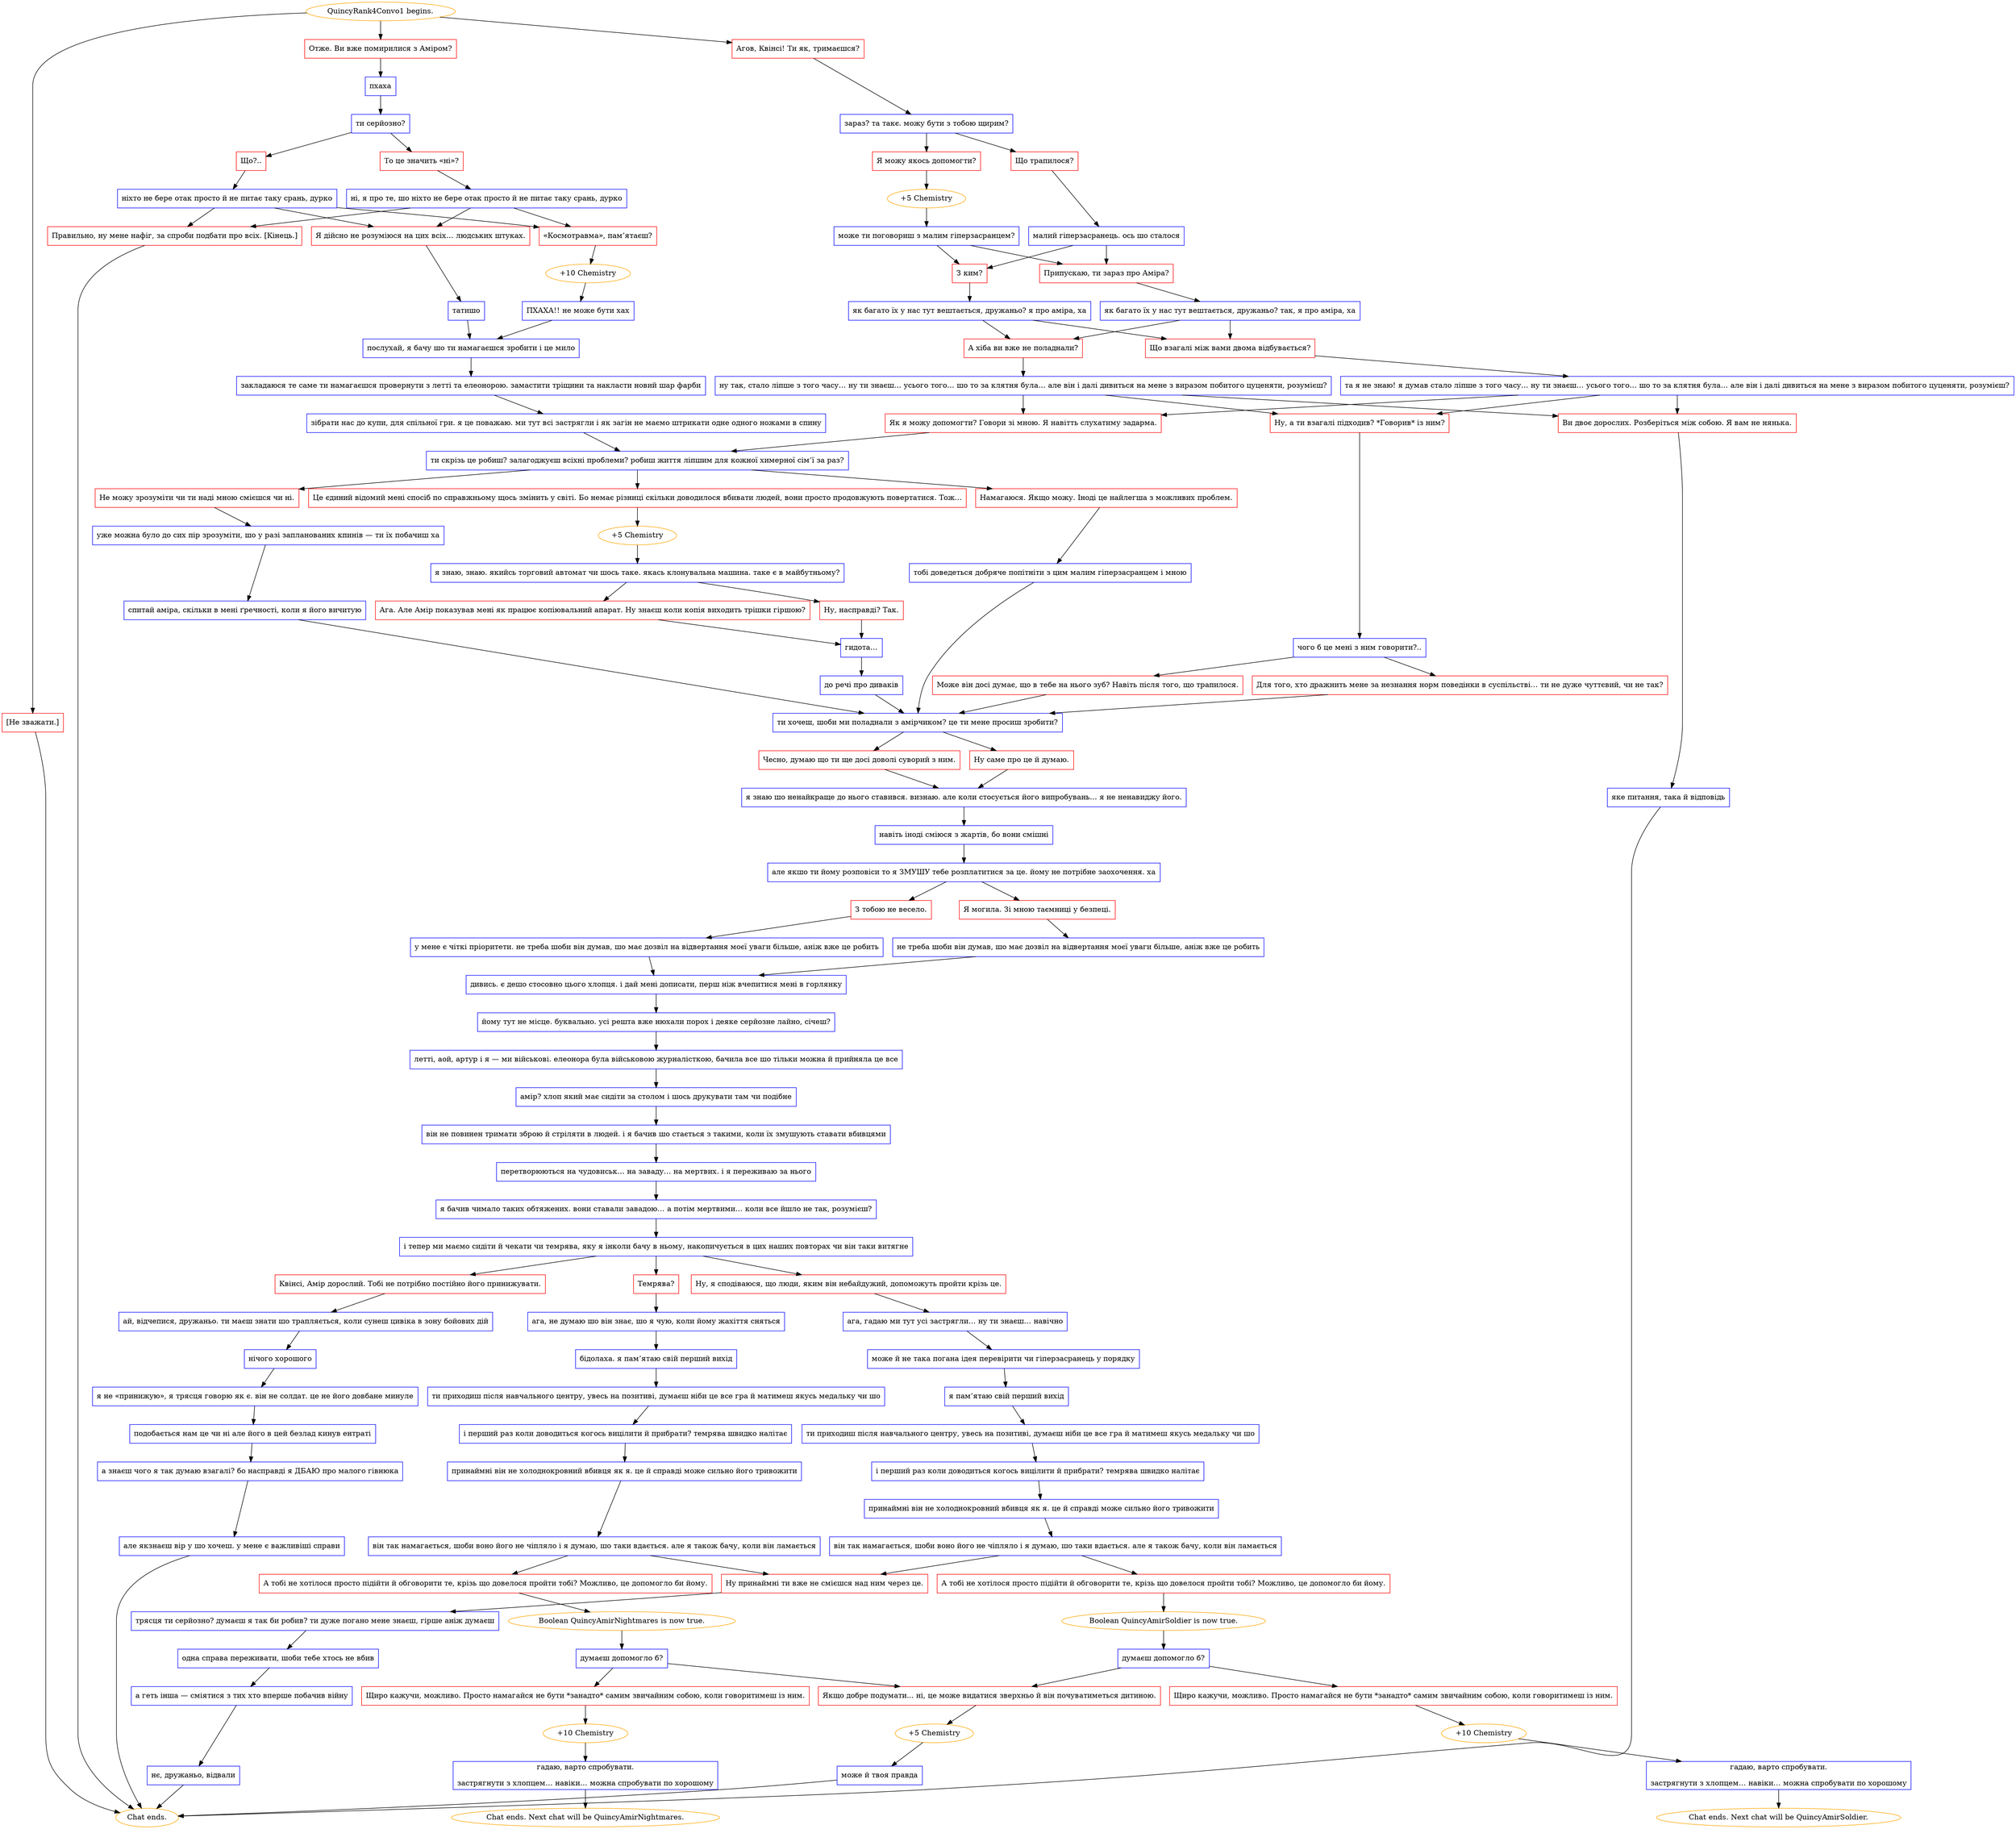 digraph {
	"QuincyRank4Convo1 begins." [color=orange];
		"QuincyRank4Convo1 begins." -> j588771011;
		"QuincyRank4Convo1 begins." -> j717583380;
		"QuincyRank4Convo1 begins." -> j2787749540;
	j588771011 [label="Агов, Квінсі! Ти як, тримаєшся?",shape=box,color=red];
		j588771011 -> j477077181;
	j717583380 [label="Отже. Ви вже помирилися з Аміром?",shape=box,color=red];
		j717583380 -> j3819352233;
	j2787749540 [label="[Не зважати.]",shape=box,color=red];
		j2787749540 -> "Chat ends.";
	j477077181 [label="зараз? та такє. можу бути з тобою щирим?",shape=box,color=blue];
		j477077181 -> j2855564999;
		j477077181 -> j2229085469;
	j3819352233 [label="пхаха",shape=box,color=blue];
		j3819352233 -> j2077080237;
	"Chat ends." [color=orange];
	j2855564999 [label="Що трапилося?",shape=box,color=red];
		j2855564999 -> j1756831831;
	j2229085469 [label="Я можу якось допомогти?",shape=box,color=red];
		j2229085469 -> j1274660050;
	j2077080237 [label="ти серйозно?",shape=box,color=blue];
		j2077080237 -> j2306282252;
		j2077080237 -> j2112568073;
	j1756831831 [label="малий гіперзасранець. ось шо сталося",shape=box,color=blue];
		j1756831831 -> j1912308947;
		j1756831831 -> j2890917138;
	j1274660050 [label="+5 Chemistry",color=orange];
		j1274660050 -> j4262826925;
	j2306282252 [label="Що?..",shape=box,color=red];
		j2306282252 -> j1947756808;
	j2112568073 [label="То це значить «ні»?",shape=box,color=red];
		j2112568073 -> j670653879;
	j1912308947 [label="Припускаю, ти зараз про Аміра?",shape=box,color=red];
		j1912308947 -> j1545273885;
	j2890917138 [label="З ким?",shape=box,color=red];
		j2890917138 -> j73891095;
	j4262826925 [label="може ти поговориш з малим гіперзасранцем?",shape=box,color=blue];
		j4262826925 -> j1912308947;
		j4262826925 -> j2890917138;
	j1947756808 [label="ніхто не бере отак просто й не питає таку срань, дурко",shape=box,color=blue];
		j1947756808 -> j327528360;
		j1947756808 -> j318947747;
		j1947756808 -> j3030059646;
	j670653879 [label="ні, я про те, шо ніхто не бере отак просто й не питає таку срань, дурко",shape=box,color=blue];
		j670653879 -> j327528360;
		j670653879 -> j318947747;
		j670653879 -> j3030059646;
	j1545273885 [label="як багато їх у нас тут вештається, дружаньо? так, я про аміра, ха",shape=box,color=blue];
		j1545273885 -> j110164085;
		j1545273885 -> j3153052688;
	j73891095 [label="як багато їх у нас тут вештається, дружаньо? я про аміра, ха",shape=box,color=blue];
		j73891095 -> j110164085;
		j73891095 -> j3153052688;
	j327528360 [label="Я дійсно не розуміюся на цих всіх… людських штуках.",shape=box,color=red];
		j327528360 -> j3749360799;
	j318947747 [label="«Космотравма», пам’ятаєш?",shape=box,color=red];
		j318947747 -> j3503776528;
	j3030059646 [label="Правильно, ну мене нафіг, за спроби подбати про всіх. [Кінець.]",shape=box,color=red];
		j3030059646 -> "Chat ends.";
	j110164085 [label="А хіба ви вже не поладнали?",shape=box,color=red];
		j110164085 -> j1799081235;
	j3153052688 [label="Що взагалі між вами двома відбувається?",shape=box,color=red];
		j3153052688 -> j545371360;
	j3749360799 [label="татишо",shape=box,color=blue];
		j3749360799 -> j937275660;
	j3503776528 [label="+10 Chemistry",color=orange];
		j3503776528 -> j711716683;
	j1799081235 [label="ну так, стало ліпше з того часу… ну ти знаєш… усього того… шо то за клятня була… але він і далі дивиться на мене з виразом побитого цуценяти, розумієш?",shape=box,color=blue];
		j1799081235 -> j2102433046;
		j1799081235 -> j1102534170;
		j1799081235 -> j3669717334;
	j545371360 [label="та я не знаю! я думав стало ліпше з того часу… ну ти знаєш… усього того… шо то за клятня була… але він і далі дивиться на мене з виразом побитого цуценяти, розумієш?",shape=box,color=blue];
		j545371360 -> j2102433046;
		j545371360 -> j1102534170;
		j545371360 -> j3669717334;
	j937275660 [label="послухай, я бачу шо ти намагаєшся зробити і це мило",shape=box,color=blue];
		j937275660 -> j4158278414;
	j711716683 [label="ПХАХА!! не може бути хах",shape=box,color=blue];
		j711716683 -> j937275660;
	j2102433046 [label="Ну, а ти взагалі підходив? *Говорив* із ним?",shape=box,color=red];
		j2102433046 -> j3909276722;
	j1102534170 [label="Ви двоє дорослих. Розберіться між собою. Я вам не нянька.",shape=box,color=red];
		j1102534170 -> j669253961;
	j3669717334 [label="Як я можу допомогти? Говори зі мною. Я навітть слухатиму задарма.",shape=box,color=red];
		j3669717334 -> j1752883259;
	j4158278414 [label="закладаюся те саме ти намагаєшся провернути з летті та елеонорою. замастити тріщини та накласти новий шар фарби",shape=box,color=blue];
		j4158278414 -> j1067210592;
	j3909276722 [label="чого б це мені з ним говорити?..",shape=box,color=blue];
		j3909276722 -> j706632238;
		j3909276722 -> j551338068;
	j669253961 [label="яке питання, така й відповідь",shape=box,color=blue];
		j669253961 -> "Chat ends.";
	j1752883259 [label="ти скрізь це робиш? залагоджуєш всіхні проблеми? робиш життя ліпшим для кожної химерної сім’ї за раз?",shape=box,color=blue];
		j1752883259 -> j303689894;
		j1752883259 -> j765926984;
		j1752883259 -> j3596954654;
	j1067210592 [label="зібрати нас до купи, для спільної гри. я це поважаю. ми тут всі застрягли і як загін не маємо штрикати одне одного ножами в спину",shape=box,color=blue];
		j1067210592 -> j1752883259;
	j706632238 [label="Може він досі думає, що в тебе на нього зуб? Навіть після того, що трапилося.",shape=box,color=red];
		j706632238 -> j1131192167;
	j551338068 [label="Для того, хто дражнить мене за незнання норм поведінки в суспільстві… ти не дуже чуттєвий, чи не так?",shape=box,color=red];
		j551338068 -> j1131192167;
	j303689894 [label="Намагаюся. Якщо можу. Іноді це найлегша з можливих проблем.",shape=box,color=red];
		j303689894 -> j1464335344;
	j765926984 [label="Не можу зрозуміти чи ти наді мною смієшся чи ні.",shape=box,color=red];
		j765926984 -> j2135695162;
	j3596954654 [label="Це єдиний відомий мені спосіб по справжньому щось змінить у світі. Бо немає різниці скільки доводилося вбивати людей, вони просто продовжують повертатися. Тож…",shape=box,color=red];
		j3596954654 -> j2868647441;
	j1131192167 [label="ти хочеш, шоби ми поладнали з амірчиком? це ти мене просиш зробити?",shape=box,color=blue];
		j1131192167 -> j899379037;
		j1131192167 -> j585664672;
	j1464335344 [label="тобі доведеться добряче попітніти з цим малим гіперзасранцем і мною",shape=box,color=blue];
		j1464335344 -> j1131192167;
	j2135695162 [label="уже можна було до сих пір зрозуміти, шо у разі запланованих кпинів — ти їх побачиш ха",shape=box,color=blue];
		j2135695162 -> j667436253;
	j2868647441 [label="+5 Chemistry",color=orange];
		j2868647441 -> j736020185;
	j899379037 [label="Ну саме про це й думаю.",shape=box,color=red];
		j899379037 -> j3968050198;
	j585664672 [label="Чесно, думаю що ти ще досі доволі суворий з ним.",shape=box,color=red];
		j585664672 -> j3968050198;
	j667436253 [label="спитай аміра, скільки в мені ґречності, коли я його вичитую",shape=box,color=blue];
		j667436253 -> j1131192167;
	j736020185 [label="я знаю, знаю. якийсь торговий автомат чи шось таке. якась клонувальна машина. таке є в майбутньому?",shape=box,color=blue];
		j736020185 -> j1050343628;
		j736020185 -> j300510884;
	j3968050198 [label="я знаю шо ненайкраще до нього ставився. визнаю. але коли стосується його випробувань… я не ненавиджу його.",shape=box,color=blue];
		j3968050198 -> j2939369235;
	j1050343628 [label="Ага. Але Амір показував мені як працює копіювальний апарат. Ну знаєш коли копія виходить трішки гіршою?",shape=box,color=red];
		j1050343628 -> j1503347609;
	j300510884 [label="Ну, насправді? Так.",shape=box,color=red];
		j300510884 -> j1503347609;
	j2939369235 [label="навіть іноді сміюся з жартів, бо вони смішні",shape=box,color=blue];
		j2939369235 -> j2089223868;
	j1503347609 [label="гидота…",shape=box,color=blue];
		j1503347609 -> j2567460666;
	j2089223868 [label="але якшо ти йому розповіси то я ЗМУШУ тебе розплатитися за це. йому не потрібне заохочення. ха",shape=box,color=blue];
		j2089223868 -> j1493839599;
		j2089223868 -> j2358273362;
	j2567460666 [label="до речі про диваків",shape=box,color=blue];
		j2567460666 -> j1131192167;
	j1493839599 [label="Я могила. Зі мною таємниці у безпеці.",shape=box,color=red];
		j1493839599 -> j3376633867;
	j2358273362 [label="З тобою не весело.",shape=box,color=red];
		j2358273362 -> j962017695;
	j3376633867 [label="не треба шоби він думав, шо має дозвіл на відвертання моєї уваги більше, аніж вже це робить",shape=box,color=blue];
		j3376633867 -> j3876662147;
	j962017695 [label="у мене є чіткі пріоритети. не треба шоби він думав, шо має дозвіл на відвертання моєї уваги більше, аніж вже це робить",shape=box,color=blue];
		j962017695 -> j3876662147;
	j3876662147 [label="дивись. є дешо стосовно цього хлопця. і дай мені дописати, перш ніж вчепитися мені в горлянку",shape=box,color=blue];
		j3876662147 -> j2817962307;
	j2817962307 [label="йому тут не місце. буквально. усі решта вже нюхали порох і деяке серйозне лайно, січеш?",shape=box,color=blue];
		j2817962307 -> j347597326;
	j347597326 [label="летті, аой, артур і я — ми військові. елеонора була військовою журналісткою, бачила все шо тільки можна й прийняла це все",shape=box,color=blue];
		j347597326 -> j3027392954;
	j3027392954 [label="амір? хлоп який має сидіти за столом і шось друкувати там чи подібне",shape=box,color=blue];
		j3027392954 -> j1706616573;
	j1706616573 [label="він не повинен тримати зброю й стріляти в людей. і я бачив шо стається з такими, коли їх змушують ставати вбивцями",shape=box,color=blue];
		j1706616573 -> j4163169024;
	j4163169024 [label="перетворюються на чудовиськ… на заваду… на мертвих. і я переживаю за нього",shape=box,color=blue];
		j4163169024 -> j3915064582;
	j3915064582 [label="я бачив чимало таких обтяжених. вони ставали завадою… а потім мертвими… коли все йшло не так, розумієш?",shape=box,color=blue];
		j3915064582 -> j51581071;
	j51581071 [label="і тепер ми маємо сидіти й чекати чи темрява, яку я інколи бачу в ньому, накопичується в цих наших повторах чи він таки витягне",shape=box,color=blue];
		j51581071 -> j621821957;
		j51581071 -> j1910877690;
		j51581071 -> j2169158322;
	j621821957 [label="Ну, я сподіваюся, що люди, яким він небайдужий, допоможуть пройти крізь це.",shape=box,color=red];
		j621821957 -> j659112795;
	j1910877690 [label="Темрява?",shape=box,color=red];
		j1910877690 -> j3690278874;
	j2169158322 [label="Квінсі, Амір дорослий. Тобі не потрібно постійно його принижувати.",shape=box,color=red];
		j2169158322 -> j763875096;
	j659112795 [label="ага, гадаю ми тут усі застрягли… ну ти знаєш… навічно",shape=box,color=blue];
		j659112795 -> j1722972020;
	j3690278874 [label="ага, не думаю шо він знає, шо я чую, коли йому жахіття сняться",shape=box,color=blue];
		j3690278874 -> j2523354954;
	j763875096 [label="ай, відчепися, дружаньо. ти маєш знати шо трапляється, коли сунеш цивіка в зону бойових дій",shape=box,color=blue];
		j763875096 -> j4097442660;
	j1722972020 [label="може й не така погана ідея перевірити чи гіперзасранець у порядку",shape=box,color=blue];
		j1722972020 -> j2037582536;
	j2523354954 [label="бідолаха. я пам’ятаю свій перший вихід",shape=box,color=blue];
		j2523354954 -> j1368410658;
	j4097442660 [label="нічого хорошого",shape=box,color=blue];
		j4097442660 -> j1506881446;
	j2037582536 [label="я пам’ятаю свій перший вихід",shape=box,color=blue];
		j2037582536 -> j2909062994;
	j1368410658 [label="ти приходиш після навчального центру, увесь на позитиві, думаєш ніби це все гра й матимеш якусь медальку чи шо",shape=box,color=blue];
		j1368410658 -> j3287575861;
	j1506881446 [label="я не «принижую», я трясця говорю як є. він не солдат. це не його довбане минуле",shape=box,color=blue];
		j1506881446 -> j502753283;
	j2909062994 [label="ти приходиш після навчального центру, увесь на позитиві, думаєш ніби це все гра й матимеш якусь медальку чи шо",shape=box,color=blue];
		j2909062994 -> j1159227210;
	j3287575861 [label="і перший раз коли доводиться когось вицілити й прибрати? темрява швидко налітає",shape=box,color=blue];
		j3287575861 -> j4154660232;
	j502753283 [label="подобається нам це чи ні але його в цей безлад кинув ентраті",shape=box,color=blue];
		j502753283 -> j4048241019;
	j1159227210 [label="і перший раз коли доводиться когось вицілити й прибрати? темрява швидко налітає",shape=box,color=blue];
		j1159227210 -> j329100262;
	j4154660232 [label="принаймні він не холоднокровний вбивця як я. це й справді може сильно його тривожити",shape=box,color=blue];
		j4154660232 -> j2470959683;
	j4048241019 [label="а знаєш чого я так думаю взагалі? бо насправді я ДБАЮ про малого гівнюка",shape=box,color=blue];
		j4048241019 -> j3292378506;
	j329100262 [label="принаймні він не холоднокровний вбивця як я. це й справді може сильно його тривожити",shape=box,color=blue];
		j329100262 -> j2653029650;
	j2470959683 [label="він так намагається, шоби воно його не чіпляло і я думаю, шо таки вдається. але я також бачу, коли він ламається",shape=box,color=blue];
		j2470959683 -> j2788115479;
		j2470959683 -> j282186274;
	j3292378506 [label="але якзнаєш вір у шо хочеш. у мене є важливіші справи",shape=box,color=blue];
		j3292378506 -> "Chat ends.";
	j2653029650 [label="він так намагається, шоби воно його не чіпляло і я думаю, шо таки вдається. але я також бачу, коли він ламається",shape=box,color=blue];
		j2653029650 -> j3892375442;
		j2653029650 -> j282186274;
	j2788115479 [label="А тобі не хотілося просто підійти й обговорити те, крізь що довелося пройти тобі? Можливо, це допомогло би йому.",shape=box,color=red];
		j2788115479 -> j1848185176;
	j282186274 [label="Ну принаймні ти вже не смієшся над ним через це.",shape=box,color=red];
		j282186274 -> j855746950;
	j3892375442 [label="А тобі не хотілося просто підійти й обговорити те, крізь що довелося пройти тобі? Можливо, це допомогло би йому.",shape=box,color=red];
		j3892375442 -> j3201854013;
	j1848185176 [label="Boolean QuincyAmirNightmares is now true.",color=orange];
		j1848185176 -> j4092973184;
	j855746950 [label="трясця ти серйозно? думаєш я так би робив? ти дуже погано мене знаєш, гірше аніж думаєш",shape=box,color=blue];
		j855746950 -> j3916733531;
	j3201854013 [label="Boolean QuincyAmirSoldier is now true.",color=orange];
		j3201854013 -> j838803689;
	j4092973184 [label="думаєш допомогло б?",shape=box,color=blue];
		j4092973184 -> j3303014781;
		j4092973184 -> j4099080755;
	j3916733531 [label="одна справа переживати, шоби тебе хтось не вбив",shape=box,color=blue];
		j3916733531 -> j2975962086;
	j838803689 [label="думаєш допомогло б?",shape=box,color=blue];
		j838803689 -> j3043160941;
		j838803689 -> j4099080755;
	j3303014781 [label="Щиро кажучи, можливо. Просто намагайся не бути *занадто* самим звичайним собою, коли говоритимеш із ним.",shape=box,color=red];
		j3303014781 -> j3198931865;
	j4099080755 [label="Якщо добре подумати... ні, це може видатися зверхньо й він почуватиметься дитиною.",shape=box,color=red];
		j4099080755 -> j1439476273;
	j2975962086 [label="а геть інша — сміятися з тих хто вперше побачив війну",shape=box,color=blue];
		j2975962086 -> j2781445808;
	j3043160941 [label="Щиро кажучи, можливо. Просто намагайся не бути *занадто* самим звичайним собою, коли говоритимеш із ним.",shape=box,color=red];
		j3043160941 -> j2934679237;
	j3198931865 [label="+10 Chemistry",color=orange];
		j3198931865 -> j1799182629;
	j1439476273 [label="+5 Chemistry",color=orange];
		j1439476273 -> j3383006813;
	j2781445808 [label="нє, дружаньо, відвали",shape=box,color=blue];
		j2781445808 -> "Chat ends.";
	j2934679237 [label="+10 Chemistry",color=orange];
		j2934679237 -> j383530361;
	j1799182629 [label="гадаю, варто спробувати.
застрягнути з хлопцем… навіки… можна спробувати по хорошому",shape=box,color=blue];
		j1799182629 -> "Chat ends. Next chat will be QuincyAmirNightmares.";
	j3383006813 [label="може й твоя правда",shape=box,color=blue];
		j3383006813 -> "Chat ends.";
	j383530361 [label="гадаю, варто спробувати.
застрягнути з хлопцем… навіки… можна спробувати по хорошому",shape=box,color=blue];
		j383530361 -> "Chat ends. Next chat will be QuincyAmirSoldier.";
	"Chat ends. Next chat will be QuincyAmirNightmares." [color=orange];
	"Chat ends. Next chat will be QuincyAmirSoldier." [color=orange];
}